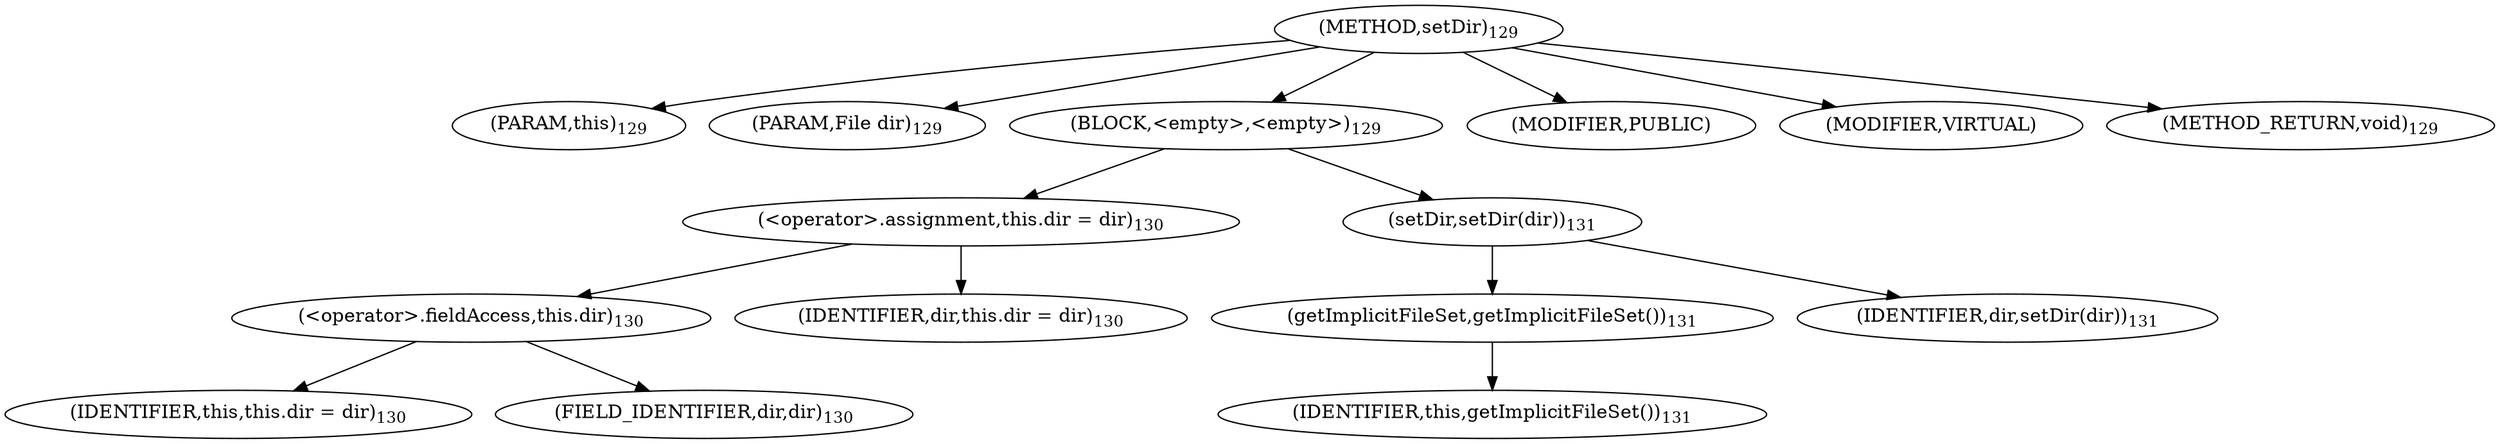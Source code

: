 digraph "setDir" {  
"264" [label = <(METHOD,setDir)<SUB>129</SUB>> ]
"32" [label = <(PARAM,this)<SUB>129</SUB>> ]
"265" [label = <(PARAM,File dir)<SUB>129</SUB>> ]
"266" [label = <(BLOCK,&lt;empty&gt;,&lt;empty&gt;)<SUB>129</SUB>> ]
"267" [label = <(&lt;operator&gt;.assignment,this.dir = dir)<SUB>130</SUB>> ]
"268" [label = <(&lt;operator&gt;.fieldAccess,this.dir)<SUB>130</SUB>> ]
"31" [label = <(IDENTIFIER,this,this.dir = dir)<SUB>130</SUB>> ]
"269" [label = <(FIELD_IDENTIFIER,dir,dir)<SUB>130</SUB>> ]
"270" [label = <(IDENTIFIER,dir,this.dir = dir)<SUB>130</SUB>> ]
"271" [label = <(setDir,setDir(dir))<SUB>131</SUB>> ]
"272" [label = <(getImplicitFileSet,getImplicitFileSet())<SUB>131</SUB>> ]
"33" [label = <(IDENTIFIER,this,getImplicitFileSet())<SUB>131</SUB>> ]
"273" [label = <(IDENTIFIER,dir,setDir(dir))<SUB>131</SUB>> ]
"274" [label = <(MODIFIER,PUBLIC)> ]
"275" [label = <(MODIFIER,VIRTUAL)> ]
"276" [label = <(METHOD_RETURN,void)<SUB>129</SUB>> ]
  "264" -> "32" 
  "264" -> "265" 
  "264" -> "266" 
  "264" -> "274" 
  "264" -> "275" 
  "264" -> "276" 
  "266" -> "267" 
  "266" -> "271" 
  "267" -> "268" 
  "267" -> "270" 
  "268" -> "31" 
  "268" -> "269" 
  "271" -> "272" 
  "271" -> "273" 
  "272" -> "33" 
}
